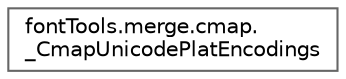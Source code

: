 digraph "Graphical Class Hierarchy"
{
 // LATEX_PDF_SIZE
  bgcolor="transparent";
  edge [fontname=Helvetica,fontsize=10,labelfontname=Helvetica,labelfontsize=10];
  node [fontname=Helvetica,fontsize=10,shape=box,height=0.2,width=0.4];
  rankdir="LR";
  Node0 [id="Node000000",label="fontTools.merge.cmap.\l_CmapUnicodePlatEncodings",height=0.2,width=0.4,color="grey40", fillcolor="white", style="filled",URL="$d5/d9d/classfontTools_1_1merge_1_1cmap_1_1__CmapUnicodePlatEncodings.html",tooltip=" "];
}
